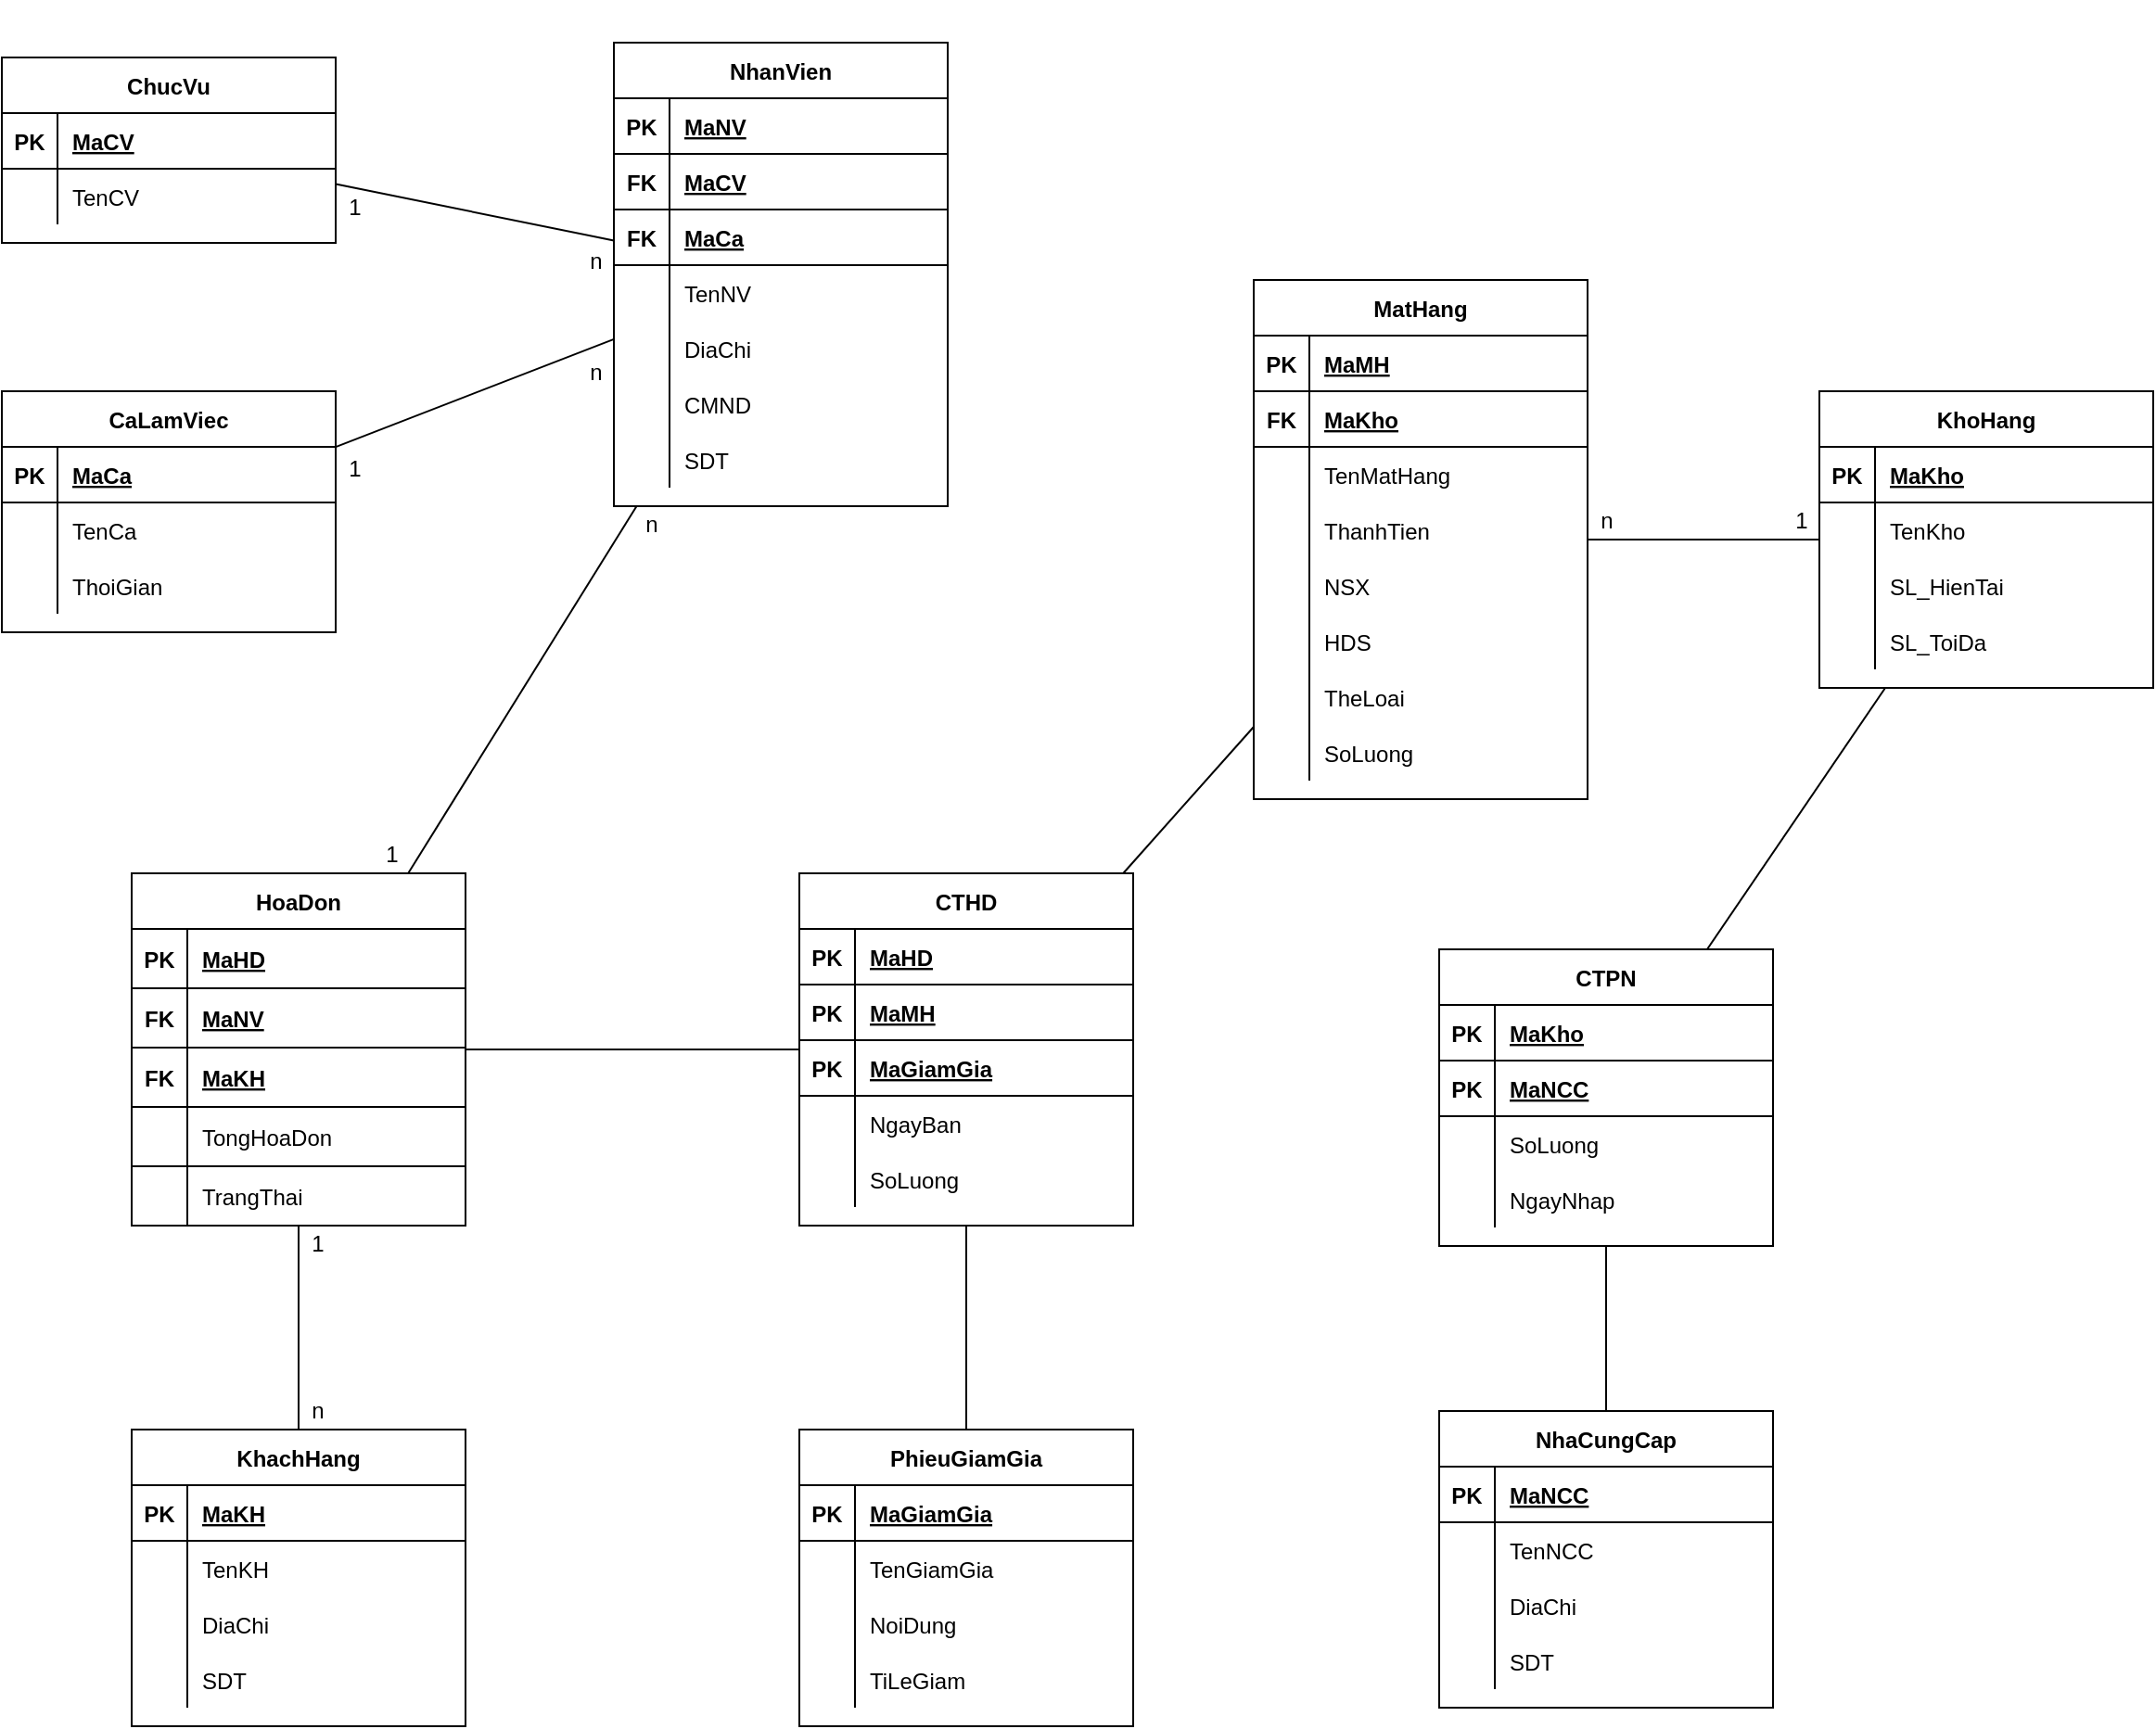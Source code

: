 <mxfile version="16.5.1" type="device"><diagram id="FFig9bmro0p9TQwwsZxG" name="Page-1"><mxGraphModel dx="2580" dy="2248" grid="1" gridSize="10" guides="1" tooltips="1" connect="1" arrows="1" fold="1" page="1" pageScale="1" pageWidth="850" pageHeight="1100" math="0" shadow="0"><root><mxCell id="0"/><mxCell id="1" parent="0"/><mxCell id="2gMV54Jhwt9Od7N17RHv-97" style="edgeStyle=none;rounded=0;orthogonalLoop=1;jettySize=auto;html=1;endArrow=none;endFill=0;" parent="1" source="Jwx48hCjrQHL-6ofKgnK-101" target="Jwx48hCjrQHL-6ofKgnK-130" edge="1"><mxGeometry relative="1" as="geometry"><mxPoint x="-210.567" y="-754" as="sourcePoint"/><mxPoint x="-257.531" y="-628" as="targetPoint"/></mxGeometry></mxCell><mxCell id="2gMV54Jhwt9Od7N17RHv-98" style="edgeStyle=none;rounded=0;orthogonalLoop=1;jettySize=auto;html=1;endArrow=none;endFill=0;" parent="1" source="Jwx48hCjrQHL-6ofKgnK-152" target="Jwx48hCjrQHL-6ofKgnK-130" edge="1"><mxGeometry relative="1" as="geometry"><mxPoint x="-355.83" y="-379" as="sourcePoint"/><mxPoint x="-350" y="-493" as="targetPoint"/></mxGeometry></mxCell><mxCell id="2gMV54Jhwt9Od7N17RHv-36" style="edgeStyle=none;rounded=0;orthogonalLoop=1;jettySize=auto;html=1;endArrow=none;endFill=0;" parent="1" source="Jwx48hCjrQHL-6ofKgnK-58" target="Jwx48hCjrQHL-6ofKgnK-101" edge="1"><mxGeometry relative="1" as="geometry"><mxPoint x="-380" y="-950.25" as="sourcePoint"/><mxPoint x="-240" y="-884" as="targetPoint"/></mxGeometry></mxCell><mxCell id="2gMV54Jhwt9Od7N17RHv-37" style="edgeStyle=none;rounded=0;orthogonalLoop=1;jettySize=auto;html=1;endArrow=none;endFill=0;" parent="1" source="Jwx48hCjrQHL-6ofKgnK-87" target="Jwx48hCjrQHL-6ofKgnK-101" edge="1"><mxGeometry relative="1" as="geometry"><mxPoint x="-380" y="-798" as="sourcePoint"/><mxPoint x="-240" y="-838.633" as="targetPoint"/></mxGeometry></mxCell><mxCell id="2gMV54Jhwt9Od7N17RHv-39" value="n" style="text;html=1;align=center;verticalAlign=middle;resizable=0;points=[];autosize=1;strokeColor=none;fillColor=none;" parent="1" vertex="1"><mxGeometry x="-250" y="-920" width="20" height="20" as="geometry"/></mxCell><mxCell id="2gMV54Jhwt9Od7N17RHv-40" value="1" style="text;html=1;align=center;verticalAlign=middle;resizable=0;points=[];autosize=1;strokeColor=none;fillColor=none;" parent="1" vertex="1"><mxGeometry x="-380" y="-808" width="20" height="20" as="geometry"/></mxCell><mxCell id="2gMV54Jhwt9Od7N17RHv-41" value="n" style="text;html=1;align=center;verticalAlign=middle;resizable=0;points=[];autosize=1;strokeColor=none;fillColor=none;" parent="1" vertex="1"><mxGeometry x="-250" y="-860" width="20" height="20" as="geometry"/></mxCell><mxCell id="2gMV54Jhwt9Od7N17RHv-45" value="1" style="text;html=1;align=center;verticalAlign=middle;resizable=0;points=[];autosize=1;strokeColor=none;fillColor=none;" parent="1" vertex="1"><mxGeometry x="-380" y="-949" width="20" height="20" as="geometry"/></mxCell><mxCell id="2gMV54Jhwt9Od7N17RHv-79" style="edgeStyle=none;rounded=0;orthogonalLoop=1;jettySize=auto;html=1;endArrow=none;endFill=0;" parent="1" source="Jwx48hCjrQHL-6ofKgnK-225" target="Jwx48hCjrQHL-6ofKgnK-251" edge="1"><mxGeometry relative="1" as="geometry"><mxPoint x="550" y="-850.037" as="sourcePoint"/><mxPoint x="686.77" y="-758.0" as="targetPoint"/></mxGeometry></mxCell><mxCell id="2gMV54Jhwt9Od7N17RHv-80" style="edgeStyle=none;rounded=0;orthogonalLoop=1;jettySize=auto;html=1;endArrow=none;endFill=0;" parent="1" source="Jwx48hCjrQHL-6ofKgnK-238" target="Jwx48hCjrQHL-6ofKgnK-251" edge="1"><mxGeometry relative="1" as="geometry"><mxPoint x="550" y="-546.333" as="sourcePoint"/><mxPoint x="680.453" y="-628.0" as="targetPoint"/></mxGeometry></mxCell><mxCell id="2gMV54Jhwt9Od7N17RHv-77" style="edgeStyle=none;rounded=0;orthogonalLoop=1;jettySize=auto;html=1;endArrow=none;endFill=0;" parent="1" source="Jwx48hCjrQHL-6ofKgnK-201" target="Jwx48hCjrQHL-6ofKgnK-225" edge="1"><mxGeometry relative="1" as="geometry"><mxPoint x="280" y="-750.185" as="sourcePoint"/><mxPoint x="410" y="-852.75" as="targetPoint"/></mxGeometry></mxCell><mxCell id="VatTat8X_S2B1xnhTQCp-2" style="edgeStyle=none;rounded=0;orthogonalLoop=1;jettySize=auto;html=1;endArrow=none;endFill=0;" parent="1" source="Jwx48hCjrQHL-6ofKgnK-201" target="Jwx48hCjrQHL-6ofKgnK-166" edge="1"><mxGeometry relative="1" as="geometry"><mxPoint x="140" y="-662.167" as="sourcePoint"/></mxGeometry></mxCell><mxCell id="2gMV54Jhwt9Od7N17RHv-88" style="edgeStyle=none;rounded=0;orthogonalLoop=1;jettySize=auto;html=1;exitX=0.75;exitY=0;exitDx=0;exitDy=0;endArrow=none;endFill=0;" parent="1" edge="1"><mxGeometry relative="1" as="geometry"><mxPoint x="525" y="-761" as="sourcePoint"/><mxPoint x="525" y="-761" as="targetPoint"/></mxGeometry></mxCell><mxCell id="2gMV54Jhwt9Od7N17RHv-92" style="edgeStyle=none;rounded=0;orthogonalLoop=1;jettySize=auto;html=1;exitX=0.75;exitY=0;exitDx=0;exitDy=0;endArrow=none;endFill=0;" parent="1" edge="1"><mxGeometry relative="1" as="geometry"><mxPoint x="515" y="-970" as="sourcePoint"/><mxPoint x="515" y="-970" as="targetPoint"/></mxGeometry></mxCell><mxCell id="VatTat8X_S2B1xnhTQCp-1" style="rounded=0;orthogonalLoop=1;jettySize=auto;html=1;endArrow=none;endFill=0;" parent="1" source="Jwx48hCjrQHL-6ofKgnK-130" target="Jwx48hCjrQHL-6ofKgnK-166" edge="1"><mxGeometry relative="1" as="geometry"><mxPoint x="-210" y="-583" as="sourcePoint"/></mxGeometry></mxCell><mxCell id="2gMV54Jhwt9Od7N17RHv-117" value="1" style="text;html=1;align=center;verticalAlign=middle;resizable=0;points=[];autosize=1;strokeColor=none;fillColor=none;" parent="1" vertex="1"><mxGeometry x="-360" y="-600" width="20" height="20" as="geometry"/></mxCell><mxCell id="2gMV54Jhwt9Od7N17RHv-119" value="n" style="text;html=1;align=center;verticalAlign=middle;resizable=0;points=[];autosize=1;strokeColor=none;fillColor=none;" parent="1" vertex="1"><mxGeometry x="-220" y="-778" width="20" height="20" as="geometry"/></mxCell><mxCell id="2gMV54Jhwt9Od7N17RHv-120" value="n" style="text;html=1;align=center;verticalAlign=middle;resizable=0;points=[];autosize=1;strokeColor=none;fillColor=none;" parent="1" vertex="1"><mxGeometry x="-400" y="-300" width="20" height="20" as="geometry"/></mxCell><mxCell id="2gMV54Jhwt9Od7N17RHv-121" value="1" style="text;html=1;align=center;verticalAlign=middle;resizable=0;points=[];autosize=1;strokeColor=none;fillColor=none;" parent="1" vertex="1"><mxGeometry x="-400" y="-390" width="20" height="20" as="geometry"/></mxCell><mxCell id="Jwx48hCjrQHL-6ofKgnK-41" value="" style="shape=tableRow;horizontal=0;startSize=0;swimlaneHead=0;swimlaneBody=0;fillColor=none;collapsible=0;dropTarget=0;points=[[0,0.5],[1,0.5]];portConstraint=eastwest;top=0;left=0;right=0;bottom=0;" parent="1" vertex="1"><mxGeometry x="-190" y="-1050" width="180" height="30" as="geometry"/></mxCell><mxCell id="Jwx48hCjrQHL-6ofKgnK-42" value="" style="shape=partialRectangle;connectable=0;fillColor=none;top=0;left=0;bottom=0;right=0;editable=1;overflow=hidden;" parent="Jwx48hCjrQHL-6ofKgnK-41" vertex="1"><mxGeometry width="30" height="30" as="geometry"><mxRectangle width="30" height="30" as="alternateBounds"/></mxGeometry></mxCell><mxCell id="Jwx48hCjrQHL-6ofKgnK-58" value="ChucVu" style="shape=table;startSize=30;container=1;collapsible=1;childLayout=tableLayout;fixedRows=1;rowLines=0;fontStyle=1;align=center;resizeLast=1;" parent="1" vertex="1"><mxGeometry x="-560" y="-1020" width="180" height="100" as="geometry"><mxRectangle x="220" y="-350" width="60" height="30" as="alternateBounds"/></mxGeometry></mxCell><mxCell id="Jwx48hCjrQHL-6ofKgnK-59" value="" style="shape=tableRow;horizontal=0;startSize=0;swimlaneHead=0;swimlaneBody=0;fillColor=none;collapsible=0;dropTarget=0;points=[[0,0.5],[1,0.5]];portConstraint=eastwest;top=0;left=0;right=0;bottom=1;" parent="Jwx48hCjrQHL-6ofKgnK-58" vertex="1"><mxGeometry y="30" width="180" height="30" as="geometry"/></mxCell><mxCell id="Jwx48hCjrQHL-6ofKgnK-60" value="PK" style="shape=partialRectangle;connectable=0;fillColor=none;top=0;left=0;bottom=0;right=0;fontStyle=1;overflow=hidden;" parent="Jwx48hCjrQHL-6ofKgnK-59" vertex="1"><mxGeometry width="30" height="30" as="geometry"><mxRectangle width="30" height="30" as="alternateBounds"/></mxGeometry></mxCell><mxCell id="Jwx48hCjrQHL-6ofKgnK-61" value="MaCV" style="shape=partialRectangle;connectable=0;fillColor=none;top=0;left=0;bottom=0;right=0;align=left;spacingLeft=6;fontStyle=5;overflow=hidden;" parent="Jwx48hCjrQHL-6ofKgnK-59" vertex="1"><mxGeometry x="30" width="150" height="30" as="geometry"><mxRectangle width="150" height="30" as="alternateBounds"/></mxGeometry></mxCell><mxCell id="Jwx48hCjrQHL-6ofKgnK-62" value="" style="shape=tableRow;horizontal=0;startSize=0;swimlaneHead=0;swimlaneBody=0;fillColor=none;collapsible=0;dropTarget=0;points=[[0,0.5],[1,0.5]];portConstraint=eastwest;top=0;left=0;right=0;bottom=0;" parent="Jwx48hCjrQHL-6ofKgnK-58" vertex="1"><mxGeometry y="60" width="180" height="30" as="geometry"/></mxCell><mxCell id="Jwx48hCjrQHL-6ofKgnK-63" value="" style="shape=partialRectangle;connectable=0;fillColor=none;top=0;left=0;bottom=0;right=0;editable=1;overflow=hidden;" parent="Jwx48hCjrQHL-6ofKgnK-62" vertex="1"><mxGeometry width="30" height="30" as="geometry"><mxRectangle width="30" height="30" as="alternateBounds"/></mxGeometry></mxCell><mxCell id="Jwx48hCjrQHL-6ofKgnK-64" value="TenCV" style="shape=partialRectangle;connectable=0;fillColor=none;top=0;left=0;bottom=0;right=0;align=left;spacingLeft=6;overflow=hidden;strokeColor=default;" parent="Jwx48hCjrQHL-6ofKgnK-62" vertex="1"><mxGeometry x="30" width="150" height="30" as="geometry"><mxRectangle width="150" height="30" as="alternateBounds"/></mxGeometry></mxCell><mxCell id="Jwx48hCjrQHL-6ofKgnK-87" value="CaLamViec" style="shape=table;startSize=30;container=1;collapsible=1;childLayout=tableLayout;fixedRows=1;rowLines=0;fontStyle=1;align=center;resizeLast=1;strokeColor=default;" parent="1" vertex="1"><mxGeometry x="-560" y="-840" width="180" height="130" as="geometry"/></mxCell><mxCell id="Jwx48hCjrQHL-6ofKgnK-88" value="" style="shape=tableRow;horizontal=0;startSize=0;swimlaneHead=0;swimlaneBody=0;fillColor=none;collapsible=0;dropTarget=0;points=[[0,0.5],[1,0.5]];portConstraint=eastwest;top=0;left=0;right=0;bottom=1;strokeColor=default;" parent="Jwx48hCjrQHL-6ofKgnK-87" vertex="1"><mxGeometry y="30" width="180" height="30" as="geometry"/></mxCell><mxCell id="Jwx48hCjrQHL-6ofKgnK-89" value="PK" style="shape=partialRectangle;connectable=0;fillColor=none;top=0;left=0;bottom=0;right=0;fontStyle=1;overflow=hidden;strokeColor=default;" parent="Jwx48hCjrQHL-6ofKgnK-88" vertex="1"><mxGeometry width="30" height="30" as="geometry"><mxRectangle width="30" height="30" as="alternateBounds"/></mxGeometry></mxCell><mxCell id="Jwx48hCjrQHL-6ofKgnK-90" value="MaCa" style="shape=partialRectangle;connectable=0;fillColor=none;top=0;left=0;bottom=0;right=0;align=left;spacingLeft=6;fontStyle=5;overflow=hidden;strokeColor=default;" parent="Jwx48hCjrQHL-6ofKgnK-88" vertex="1"><mxGeometry x="30" width="150" height="30" as="geometry"><mxRectangle width="150" height="30" as="alternateBounds"/></mxGeometry></mxCell><mxCell id="Jwx48hCjrQHL-6ofKgnK-91" value="" style="shape=tableRow;horizontal=0;startSize=0;swimlaneHead=0;swimlaneBody=0;fillColor=none;collapsible=0;dropTarget=0;points=[[0,0.5],[1,0.5]];portConstraint=eastwest;top=0;left=0;right=0;bottom=0;strokeColor=default;" parent="Jwx48hCjrQHL-6ofKgnK-87" vertex="1"><mxGeometry y="60" width="180" height="30" as="geometry"/></mxCell><mxCell id="Jwx48hCjrQHL-6ofKgnK-92" value="" style="shape=partialRectangle;connectable=0;fillColor=none;top=0;left=0;bottom=0;right=0;editable=1;overflow=hidden;strokeColor=default;" parent="Jwx48hCjrQHL-6ofKgnK-91" vertex="1"><mxGeometry width="30" height="30" as="geometry"><mxRectangle width="30" height="30" as="alternateBounds"/></mxGeometry></mxCell><mxCell id="Jwx48hCjrQHL-6ofKgnK-93" value="TenCa" style="shape=partialRectangle;connectable=0;fillColor=none;top=0;left=0;bottom=0;right=0;align=left;spacingLeft=6;overflow=hidden;strokeColor=default;" parent="Jwx48hCjrQHL-6ofKgnK-91" vertex="1"><mxGeometry x="30" width="150" height="30" as="geometry"><mxRectangle width="150" height="30" as="alternateBounds"/></mxGeometry></mxCell><mxCell id="Jwx48hCjrQHL-6ofKgnK-94" value="" style="shape=tableRow;horizontal=0;startSize=0;swimlaneHead=0;swimlaneBody=0;fillColor=none;collapsible=0;dropTarget=0;points=[[0,0.5],[1,0.5]];portConstraint=eastwest;top=0;left=0;right=0;bottom=0;strokeColor=default;" parent="Jwx48hCjrQHL-6ofKgnK-87" vertex="1"><mxGeometry y="90" width="180" height="30" as="geometry"/></mxCell><mxCell id="Jwx48hCjrQHL-6ofKgnK-95" value="" style="shape=partialRectangle;connectable=0;fillColor=none;top=0;left=0;bottom=0;right=0;editable=1;overflow=hidden;strokeColor=default;" parent="Jwx48hCjrQHL-6ofKgnK-94" vertex="1"><mxGeometry width="30" height="30" as="geometry"><mxRectangle width="30" height="30" as="alternateBounds"/></mxGeometry></mxCell><mxCell id="Jwx48hCjrQHL-6ofKgnK-96" value="ThoiGian" style="shape=partialRectangle;connectable=0;fillColor=none;top=0;left=0;bottom=0;right=0;align=left;spacingLeft=6;overflow=hidden;strokeColor=default;" parent="Jwx48hCjrQHL-6ofKgnK-94" vertex="1"><mxGeometry x="30" width="150" height="30" as="geometry"><mxRectangle width="150" height="30" as="alternateBounds"/></mxGeometry></mxCell><mxCell id="Jwx48hCjrQHL-6ofKgnK-101" value="NhanVien" style="shape=table;startSize=30;container=1;collapsible=1;childLayout=tableLayout;fixedRows=1;rowLines=0;fontStyle=1;align=center;resizeLast=1;strokeColor=default;" parent="1" vertex="1"><mxGeometry x="-230" y="-1028" width="180" height="250" as="geometry"/></mxCell><mxCell id="Jwx48hCjrQHL-6ofKgnK-102" value="" style="shape=tableRow;horizontal=0;startSize=0;swimlaneHead=0;swimlaneBody=0;fillColor=none;collapsible=0;dropTarget=0;points=[[0,0.5],[1,0.5]];portConstraint=eastwest;top=0;left=0;right=0;bottom=1;strokeColor=default;" parent="Jwx48hCjrQHL-6ofKgnK-101" vertex="1"><mxGeometry y="30" width="180" height="30" as="geometry"/></mxCell><mxCell id="Jwx48hCjrQHL-6ofKgnK-103" value="PK" style="shape=partialRectangle;connectable=0;fillColor=none;top=0;left=0;bottom=0;right=0;fontStyle=1;overflow=hidden;strokeColor=default;" parent="Jwx48hCjrQHL-6ofKgnK-102" vertex="1"><mxGeometry width="30" height="30" as="geometry"><mxRectangle width="30" height="30" as="alternateBounds"/></mxGeometry></mxCell><mxCell id="Jwx48hCjrQHL-6ofKgnK-104" value="MaNV" style="shape=partialRectangle;connectable=0;fillColor=none;top=0;left=0;bottom=0;right=0;align=left;spacingLeft=6;fontStyle=5;overflow=hidden;strokeColor=default;" parent="Jwx48hCjrQHL-6ofKgnK-102" vertex="1"><mxGeometry x="30" width="150" height="30" as="geometry"><mxRectangle width="150" height="30" as="alternateBounds"/></mxGeometry></mxCell><mxCell id="Jwx48hCjrQHL-6ofKgnK-117" style="shape=tableRow;horizontal=0;startSize=0;swimlaneHead=0;swimlaneBody=0;fillColor=none;collapsible=0;dropTarget=0;points=[[0,0.5],[1,0.5]];portConstraint=eastwest;top=0;left=0;right=0;bottom=1;strokeColor=default;" parent="Jwx48hCjrQHL-6ofKgnK-101" vertex="1"><mxGeometry y="60" width="180" height="30" as="geometry"/></mxCell><mxCell id="Jwx48hCjrQHL-6ofKgnK-118" value="FK" style="shape=partialRectangle;connectable=0;fillColor=none;top=0;left=0;bottom=0;right=0;fontStyle=1;overflow=hidden;strokeColor=default;" parent="Jwx48hCjrQHL-6ofKgnK-117" vertex="1"><mxGeometry width="30" height="30" as="geometry"><mxRectangle width="30" height="30" as="alternateBounds"/></mxGeometry></mxCell><mxCell id="Jwx48hCjrQHL-6ofKgnK-119" value="MaCV" style="shape=partialRectangle;connectable=0;fillColor=none;top=0;left=0;bottom=0;right=0;align=left;spacingLeft=6;fontStyle=5;overflow=hidden;strokeColor=default;" parent="Jwx48hCjrQHL-6ofKgnK-117" vertex="1"><mxGeometry x="30" width="150" height="30" as="geometry"><mxRectangle width="150" height="30" as="alternateBounds"/></mxGeometry></mxCell><mxCell id="Jwx48hCjrQHL-6ofKgnK-114" style="shape=tableRow;horizontal=0;startSize=0;swimlaneHead=0;swimlaneBody=0;fillColor=none;collapsible=0;dropTarget=0;points=[[0,0.5],[1,0.5]];portConstraint=eastwest;top=0;left=0;right=0;bottom=1;strokeColor=default;" parent="Jwx48hCjrQHL-6ofKgnK-101" vertex="1"><mxGeometry y="90" width="180" height="30" as="geometry"/></mxCell><mxCell id="Jwx48hCjrQHL-6ofKgnK-115" value="FK" style="shape=partialRectangle;connectable=0;fillColor=none;top=0;left=0;bottom=0;right=0;fontStyle=1;overflow=hidden;strokeColor=default;" parent="Jwx48hCjrQHL-6ofKgnK-114" vertex="1"><mxGeometry width="30" height="30" as="geometry"><mxRectangle width="30" height="30" as="alternateBounds"/></mxGeometry></mxCell><mxCell id="Jwx48hCjrQHL-6ofKgnK-116" value="MaCa" style="shape=partialRectangle;connectable=0;fillColor=none;top=0;left=0;bottom=0;right=0;align=left;spacingLeft=6;fontStyle=5;overflow=hidden;strokeColor=default;" parent="Jwx48hCjrQHL-6ofKgnK-114" vertex="1"><mxGeometry x="30" width="150" height="30" as="geometry"><mxRectangle width="150" height="30" as="alternateBounds"/></mxGeometry></mxCell><mxCell id="Jwx48hCjrQHL-6ofKgnK-105" value="" style="shape=tableRow;horizontal=0;startSize=0;swimlaneHead=0;swimlaneBody=0;fillColor=none;collapsible=0;dropTarget=0;points=[[0,0.5],[1,0.5]];portConstraint=eastwest;top=0;left=0;right=0;bottom=0;strokeColor=default;" parent="Jwx48hCjrQHL-6ofKgnK-101" vertex="1"><mxGeometry y="120" width="180" height="30" as="geometry"/></mxCell><mxCell id="Jwx48hCjrQHL-6ofKgnK-106" value="" style="shape=partialRectangle;connectable=0;fillColor=none;top=0;left=0;bottom=0;right=0;editable=1;overflow=hidden;strokeColor=default;" parent="Jwx48hCjrQHL-6ofKgnK-105" vertex="1"><mxGeometry width="30" height="30" as="geometry"><mxRectangle width="30" height="30" as="alternateBounds"/></mxGeometry></mxCell><mxCell id="Jwx48hCjrQHL-6ofKgnK-107" value="TenNV" style="shape=partialRectangle;connectable=0;fillColor=none;top=0;left=0;bottom=0;right=0;align=left;spacingLeft=6;overflow=hidden;strokeColor=default;" parent="Jwx48hCjrQHL-6ofKgnK-105" vertex="1"><mxGeometry x="30" width="150" height="30" as="geometry"><mxRectangle width="150" height="30" as="alternateBounds"/></mxGeometry></mxCell><mxCell id="Jwx48hCjrQHL-6ofKgnK-108" value="" style="shape=tableRow;horizontal=0;startSize=0;swimlaneHead=0;swimlaneBody=0;fillColor=none;collapsible=0;dropTarget=0;points=[[0,0.5],[1,0.5]];portConstraint=eastwest;top=0;left=0;right=0;bottom=0;strokeColor=default;" parent="Jwx48hCjrQHL-6ofKgnK-101" vertex="1"><mxGeometry y="150" width="180" height="30" as="geometry"/></mxCell><mxCell id="Jwx48hCjrQHL-6ofKgnK-109" value="" style="shape=partialRectangle;connectable=0;fillColor=none;top=0;left=0;bottom=0;right=0;editable=1;overflow=hidden;strokeColor=default;" parent="Jwx48hCjrQHL-6ofKgnK-108" vertex="1"><mxGeometry width="30" height="30" as="geometry"><mxRectangle width="30" height="30" as="alternateBounds"/></mxGeometry></mxCell><mxCell id="Jwx48hCjrQHL-6ofKgnK-110" value="DiaChi" style="shape=partialRectangle;connectable=0;fillColor=none;top=0;left=0;bottom=0;right=0;align=left;spacingLeft=6;overflow=hidden;strokeColor=default;" parent="Jwx48hCjrQHL-6ofKgnK-108" vertex="1"><mxGeometry x="30" width="150" height="30" as="geometry"><mxRectangle width="150" height="30" as="alternateBounds"/></mxGeometry></mxCell><mxCell id="Jwx48hCjrQHL-6ofKgnK-111" value="" style="shape=tableRow;horizontal=0;startSize=0;swimlaneHead=0;swimlaneBody=0;fillColor=none;collapsible=0;dropTarget=0;points=[[0,0.5],[1,0.5]];portConstraint=eastwest;top=0;left=0;right=0;bottom=0;strokeColor=default;" parent="Jwx48hCjrQHL-6ofKgnK-101" vertex="1"><mxGeometry y="180" width="180" height="30" as="geometry"/></mxCell><mxCell id="Jwx48hCjrQHL-6ofKgnK-112" value="" style="shape=partialRectangle;connectable=0;fillColor=none;top=0;left=0;bottom=0;right=0;editable=1;overflow=hidden;strokeColor=default;" parent="Jwx48hCjrQHL-6ofKgnK-111" vertex="1"><mxGeometry width="30" height="30" as="geometry"><mxRectangle width="30" height="30" as="alternateBounds"/></mxGeometry></mxCell><mxCell id="Jwx48hCjrQHL-6ofKgnK-113" value="CMND" style="shape=partialRectangle;connectable=0;fillColor=none;top=0;left=0;bottom=0;right=0;align=left;spacingLeft=6;overflow=hidden;strokeColor=default;" parent="Jwx48hCjrQHL-6ofKgnK-111" vertex="1"><mxGeometry x="30" width="150" height="30" as="geometry"><mxRectangle width="150" height="30" as="alternateBounds"/></mxGeometry></mxCell><mxCell id="Jwx48hCjrQHL-6ofKgnK-120" style="shape=tableRow;horizontal=0;startSize=0;swimlaneHead=0;swimlaneBody=0;fillColor=none;collapsible=0;dropTarget=0;points=[[0,0.5],[1,0.5]];portConstraint=eastwest;top=0;left=0;right=0;bottom=0;strokeColor=default;" parent="Jwx48hCjrQHL-6ofKgnK-101" vertex="1"><mxGeometry y="210" width="180" height="30" as="geometry"/></mxCell><mxCell id="Jwx48hCjrQHL-6ofKgnK-121" style="shape=partialRectangle;connectable=0;fillColor=none;top=0;left=0;bottom=0;right=0;editable=1;overflow=hidden;strokeColor=default;" parent="Jwx48hCjrQHL-6ofKgnK-120" vertex="1"><mxGeometry width="30" height="30" as="geometry"><mxRectangle width="30" height="30" as="alternateBounds"/></mxGeometry></mxCell><mxCell id="Jwx48hCjrQHL-6ofKgnK-122" value="SDT" style="shape=partialRectangle;connectable=0;fillColor=none;top=0;left=0;bottom=0;right=0;align=left;spacingLeft=6;overflow=hidden;strokeColor=default;" parent="Jwx48hCjrQHL-6ofKgnK-120" vertex="1"><mxGeometry x="30" width="150" height="30" as="geometry"><mxRectangle width="150" height="30" as="alternateBounds"/></mxGeometry></mxCell><mxCell id="Jwx48hCjrQHL-6ofKgnK-130" value="HoaDon" style="shape=table;startSize=30;container=1;collapsible=1;childLayout=tableLayout;fixedRows=1;rowLines=0;fontStyle=1;align=center;resizeLast=1;strokeColor=default;" parent="1" vertex="1"><mxGeometry x="-490" y="-580" width="180" height="190" as="geometry"/></mxCell><mxCell id="Jwx48hCjrQHL-6ofKgnK-131" value="" style="shape=tableRow;horizontal=0;startSize=0;swimlaneHead=0;swimlaneBody=0;fillColor=none;collapsible=0;dropTarget=0;points=[[0,0.5],[1,0.5]];portConstraint=eastwest;top=0;left=0;right=0;bottom=1;strokeColor=default;" parent="Jwx48hCjrQHL-6ofKgnK-130" vertex="1"><mxGeometry y="30" width="180" height="32" as="geometry"/></mxCell><mxCell id="Jwx48hCjrQHL-6ofKgnK-132" value="PK" style="shape=partialRectangle;connectable=0;fillColor=none;top=0;left=0;bottom=0;right=0;fontStyle=1;overflow=hidden;strokeColor=default;" parent="Jwx48hCjrQHL-6ofKgnK-131" vertex="1"><mxGeometry width="30" height="32" as="geometry"><mxRectangle width="30" height="32" as="alternateBounds"/></mxGeometry></mxCell><mxCell id="Jwx48hCjrQHL-6ofKgnK-133" value="MaHD" style="shape=partialRectangle;connectable=0;fillColor=none;top=0;left=0;bottom=0;right=0;align=left;spacingLeft=6;fontStyle=5;overflow=hidden;strokeColor=default;" parent="Jwx48hCjrQHL-6ofKgnK-131" vertex="1"><mxGeometry x="30" width="150" height="32" as="geometry"><mxRectangle width="150" height="32" as="alternateBounds"/></mxGeometry></mxCell><mxCell id="Jwx48hCjrQHL-6ofKgnK-146" style="shape=tableRow;horizontal=0;startSize=0;swimlaneHead=0;swimlaneBody=0;fillColor=none;collapsible=0;dropTarget=0;points=[[0,0.5],[1,0.5]];portConstraint=eastwest;top=0;left=0;right=0;bottom=1;strokeColor=default;" parent="Jwx48hCjrQHL-6ofKgnK-130" vertex="1"><mxGeometry y="62" width="180" height="32" as="geometry"/></mxCell><mxCell id="Jwx48hCjrQHL-6ofKgnK-147" value="FK" style="shape=partialRectangle;connectable=0;fillColor=none;top=0;left=0;bottom=0;right=0;fontStyle=1;overflow=hidden;strokeColor=default;" parent="Jwx48hCjrQHL-6ofKgnK-146" vertex="1"><mxGeometry width="30" height="32" as="geometry"><mxRectangle width="30" height="32" as="alternateBounds"/></mxGeometry></mxCell><mxCell id="Jwx48hCjrQHL-6ofKgnK-148" value="MaNV" style="shape=partialRectangle;connectable=0;fillColor=none;top=0;left=0;bottom=0;right=0;align=left;spacingLeft=6;fontStyle=5;overflow=hidden;strokeColor=default;" parent="Jwx48hCjrQHL-6ofKgnK-146" vertex="1"><mxGeometry x="30" width="150" height="32" as="geometry"><mxRectangle width="150" height="32" as="alternateBounds"/></mxGeometry></mxCell><mxCell id="Jwx48hCjrQHL-6ofKgnK-143" style="shape=tableRow;horizontal=0;startSize=0;swimlaneHead=0;swimlaneBody=0;fillColor=none;collapsible=0;dropTarget=0;points=[[0,0.5],[1,0.5]];portConstraint=eastwest;top=0;left=0;right=0;bottom=1;strokeColor=default;" parent="Jwx48hCjrQHL-6ofKgnK-130" vertex="1"><mxGeometry y="94" width="180" height="32" as="geometry"/></mxCell><mxCell id="Jwx48hCjrQHL-6ofKgnK-144" value="FK" style="shape=partialRectangle;connectable=0;fillColor=none;top=0;left=0;bottom=0;right=0;fontStyle=1;overflow=hidden;strokeColor=default;" parent="Jwx48hCjrQHL-6ofKgnK-143" vertex="1"><mxGeometry width="30" height="32" as="geometry"><mxRectangle width="30" height="32" as="alternateBounds"/></mxGeometry></mxCell><mxCell id="Jwx48hCjrQHL-6ofKgnK-145" value="MaKH" style="shape=partialRectangle;connectable=0;fillColor=none;top=0;left=0;bottom=0;right=0;align=left;spacingLeft=6;fontStyle=5;overflow=hidden;strokeColor=default;" parent="Jwx48hCjrQHL-6ofKgnK-143" vertex="1"><mxGeometry x="30" width="150" height="32" as="geometry"><mxRectangle width="150" height="32" as="alternateBounds"/></mxGeometry></mxCell><mxCell id="aRcoP0Iu7y4WvRijU-5F-15" style="shape=tableRow;horizontal=0;startSize=0;swimlaneHead=0;swimlaneBody=0;fillColor=none;collapsible=0;dropTarget=0;points=[[0,0.5],[1,0.5]];portConstraint=eastwest;top=0;left=0;right=0;bottom=1;strokeColor=default;" parent="Jwx48hCjrQHL-6ofKgnK-130" vertex="1"><mxGeometry y="126" width="180" height="32" as="geometry"/></mxCell><mxCell id="aRcoP0Iu7y4WvRijU-5F-16" style="shape=partialRectangle;connectable=0;fillColor=none;top=0;left=0;bottom=0;right=0;fontStyle=1;overflow=hidden;strokeColor=default;" parent="aRcoP0Iu7y4WvRijU-5F-15" vertex="1"><mxGeometry width="30" height="32" as="geometry"><mxRectangle width="30" height="32" as="alternateBounds"/></mxGeometry></mxCell><mxCell id="aRcoP0Iu7y4WvRijU-5F-17" value="TongHoaDon" style="shape=partialRectangle;connectable=0;fillColor=none;top=0;left=0;bottom=0;right=0;align=left;spacingLeft=6;fontStyle=0;overflow=hidden;strokeColor=default;" parent="aRcoP0Iu7y4WvRijU-5F-15" vertex="1"><mxGeometry x="30" width="150" height="32" as="geometry"><mxRectangle width="150" height="32" as="alternateBounds"/></mxGeometry></mxCell><mxCell id="aRcoP0Iu7y4WvRijU-5F-18" style="shape=tableRow;horizontal=0;startSize=0;swimlaneHead=0;swimlaneBody=0;fillColor=none;collapsible=0;dropTarget=0;points=[[0,0.5],[1,0.5]];portConstraint=eastwest;top=0;left=0;right=0;bottom=1;strokeColor=default;" parent="Jwx48hCjrQHL-6ofKgnK-130" vertex="1"><mxGeometry y="158" width="180" height="32" as="geometry"/></mxCell><mxCell id="aRcoP0Iu7y4WvRijU-5F-19" style="shape=partialRectangle;connectable=0;fillColor=none;top=0;left=0;bottom=0;right=0;fontStyle=1;overflow=hidden;strokeColor=default;" parent="aRcoP0Iu7y4WvRijU-5F-18" vertex="1"><mxGeometry width="30" height="32" as="geometry"><mxRectangle width="30" height="32" as="alternateBounds"/></mxGeometry></mxCell><mxCell id="aRcoP0Iu7y4WvRijU-5F-20" value="TrangThai" style="shape=partialRectangle;connectable=0;fillColor=none;top=0;left=0;bottom=0;right=0;align=left;spacingLeft=6;fontStyle=0;overflow=hidden;strokeColor=default;" parent="aRcoP0Iu7y4WvRijU-5F-18" vertex="1"><mxGeometry x="30" width="150" height="32" as="geometry"><mxRectangle width="150" height="32" as="alternateBounds"/></mxGeometry></mxCell><mxCell id="Jwx48hCjrQHL-6ofKgnK-152" value="KhachHang" style="shape=table;startSize=30;container=1;collapsible=1;childLayout=tableLayout;fixedRows=1;rowLines=0;fontStyle=1;align=center;resizeLast=1;strokeColor=default;" parent="1" vertex="1"><mxGeometry x="-490" y="-280" width="180" height="160" as="geometry"/></mxCell><mxCell id="Jwx48hCjrQHL-6ofKgnK-153" value="" style="shape=tableRow;horizontal=0;startSize=0;swimlaneHead=0;swimlaneBody=0;fillColor=none;collapsible=0;dropTarget=0;points=[[0,0.5],[1,0.5]];portConstraint=eastwest;top=0;left=0;right=0;bottom=1;strokeColor=default;" parent="Jwx48hCjrQHL-6ofKgnK-152" vertex="1"><mxGeometry y="30" width="180" height="30" as="geometry"/></mxCell><mxCell id="Jwx48hCjrQHL-6ofKgnK-154" value="PK" style="shape=partialRectangle;connectable=0;fillColor=none;top=0;left=0;bottom=0;right=0;fontStyle=1;overflow=hidden;strokeColor=default;" parent="Jwx48hCjrQHL-6ofKgnK-153" vertex="1"><mxGeometry width="30" height="30" as="geometry"><mxRectangle width="30" height="30" as="alternateBounds"/></mxGeometry></mxCell><mxCell id="Jwx48hCjrQHL-6ofKgnK-155" value="MaKH" style="shape=partialRectangle;connectable=0;fillColor=none;top=0;left=0;bottom=0;right=0;align=left;spacingLeft=6;fontStyle=5;overflow=hidden;strokeColor=default;" parent="Jwx48hCjrQHL-6ofKgnK-153" vertex="1"><mxGeometry x="30" width="150" height="30" as="geometry"><mxRectangle width="150" height="30" as="alternateBounds"/></mxGeometry></mxCell><mxCell id="Jwx48hCjrQHL-6ofKgnK-156" value="" style="shape=tableRow;horizontal=0;startSize=0;swimlaneHead=0;swimlaneBody=0;fillColor=none;collapsible=0;dropTarget=0;points=[[0,0.5],[1,0.5]];portConstraint=eastwest;top=0;left=0;right=0;bottom=0;strokeColor=default;" parent="Jwx48hCjrQHL-6ofKgnK-152" vertex="1"><mxGeometry y="60" width="180" height="30" as="geometry"/></mxCell><mxCell id="Jwx48hCjrQHL-6ofKgnK-157" value="" style="shape=partialRectangle;connectable=0;fillColor=none;top=0;left=0;bottom=0;right=0;editable=1;overflow=hidden;strokeColor=default;" parent="Jwx48hCjrQHL-6ofKgnK-156" vertex="1"><mxGeometry width="30" height="30" as="geometry"><mxRectangle width="30" height="30" as="alternateBounds"/></mxGeometry></mxCell><mxCell id="Jwx48hCjrQHL-6ofKgnK-158" value="TenKH" style="shape=partialRectangle;connectable=0;fillColor=none;top=0;left=0;bottom=0;right=0;align=left;spacingLeft=6;overflow=hidden;strokeColor=default;" parent="Jwx48hCjrQHL-6ofKgnK-156" vertex="1"><mxGeometry x="30" width="150" height="30" as="geometry"><mxRectangle width="150" height="30" as="alternateBounds"/></mxGeometry></mxCell><mxCell id="Jwx48hCjrQHL-6ofKgnK-159" value="" style="shape=tableRow;horizontal=0;startSize=0;swimlaneHead=0;swimlaneBody=0;fillColor=none;collapsible=0;dropTarget=0;points=[[0,0.5],[1,0.5]];portConstraint=eastwest;top=0;left=0;right=0;bottom=0;strokeColor=default;" parent="Jwx48hCjrQHL-6ofKgnK-152" vertex="1"><mxGeometry y="90" width="180" height="30" as="geometry"/></mxCell><mxCell id="Jwx48hCjrQHL-6ofKgnK-160" value="" style="shape=partialRectangle;connectable=0;fillColor=none;top=0;left=0;bottom=0;right=0;editable=1;overflow=hidden;strokeColor=default;" parent="Jwx48hCjrQHL-6ofKgnK-159" vertex="1"><mxGeometry width="30" height="30" as="geometry"><mxRectangle width="30" height="30" as="alternateBounds"/></mxGeometry></mxCell><mxCell id="Jwx48hCjrQHL-6ofKgnK-161" value="DiaChi" style="shape=partialRectangle;connectable=0;fillColor=none;top=0;left=0;bottom=0;right=0;align=left;spacingLeft=6;overflow=hidden;strokeColor=default;" parent="Jwx48hCjrQHL-6ofKgnK-159" vertex="1"><mxGeometry x="30" width="150" height="30" as="geometry"><mxRectangle width="150" height="30" as="alternateBounds"/></mxGeometry></mxCell><mxCell id="Jwx48hCjrQHL-6ofKgnK-162" value="" style="shape=tableRow;horizontal=0;startSize=0;swimlaneHead=0;swimlaneBody=0;fillColor=none;collapsible=0;dropTarget=0;points=[[0,0.5],[1,0.5]];portConstraint=eastwest;top=0;left=0;right=0;bottom=0;strokeColor=default;" parent="Jwx48hCjrQHL-6ofKgnK-152" vertex="1"><mxGeometry y="120" width="180" height="30" as="geometry"/></mxCell><mxCell id="Jwx48hCjrQHL-6ofKgnK-163" value="" style="shape=partialRectangle;connectable=0;fillColor=none;top=0;left=0;bottom=0;right=0;editable=1;overflow=hidden;strokeColor=default;" parent="Jwx48hCjrQHL-6ofKgnK-162" vertex="1"><mxGeometry width="30" height="30" as="geometry"><mxRectangle width="30" height="30" as="alternateBounds"/></mxGeometry></mxCell><mxCell id="Jwx48hCjrQHL-6ofKgnK-164" value="SDT" style="shape=partialRectangle;connectable=0;fillColor=none;top=0;left=0;bottom=0;right=0;align=left;spacingLeft=6;overflow=hidden;strokeColor=default;" parent="Jwx48hCjrQHL-6ofKgnK-162" vertex="1"><mxGeometry x="30" width="150" height="30" as="geometry"><mxRectangle width="150" height="30" as="alternateBounds"/></mxGeometry></mxCell><mxCell id="Jwx48hCjrQHL-6ofKgnK-166" value="CTHD" style="shape=table;startSize=30;container=1;collapsible=1;childLayout=tableLayout;fixedRows=1;rowLines=0;fontStyle=1;align=center;resizeLast=1;strokeColor=default;" parent="1" vertex="1"><mxGeometry x="-130" y="-580" width="180.0" height="190" as="geometry"/></mxCell><mxCell id="Jwx48hCjrQHL-6ofKgnK-167" value="" style="shape=tableRow;horizontal=0;startSize=0;swimlaneHead=0;swimlaneBody=0;fillColor=none;collapsible=0;dropTarget=0;points=[[0,0.5],[1,0.5]];portConstraint=eastwest;top=0;left=0;right=0;bottom=1;strokeColor=default;" parent="Jwx48hCjrQHL-6ofKgnK-166" vertex="1"><mxGeometry y="30" width="180.0" height="30" as="geometry"/></mxCell><mxCell id="Jwx48hCjrQHL-6ofKgnK-168" value="PK" style="shape=partialRectangle;connectable=0;fillColor=none;top=0;left=0;bottom=0;right=0;fontStyle=1;overflow=hidden;strokeColor=default;" parent="Jwx48hCjrQHL-6ofKgnK-167" vertex="1"><mxGeometry width="30" height="30" as="geometry"><mxRectangle width="30" height="30" as="alternateBounds"/></mxGeometry></mxCell><mxCell id="Jwx48hCjrQHL-6ofKgnK-169" value="MaHD" style="shape=partialRectangle;connectable=0;fillColor=none;top=0;left=0;bottom=0;right=0;align=left;spacingLeft=6;fontStyle=5;overflow=hidden;strokeColor=default;" parent="Jwx48hCjrQHL-6ofKgnK-167" vertex="1"><mxGeometry x="30" width="150.0" height="30" as="geometry"><mxRectangle width="150.0" height="30" as="alternateBounds"/></mxGeometry></mxCell><mxCell id="Jwx48hCjrQHL-6ofKgnK-179" style="shape=tableRow;horizontal=0;startSize=0;swimlaneHead=0;swimlaneBody=0;fillColor=none;collapsible=0;dropTarget=0;points=[[0,0.5],[1,0.5]];portConstraint=eastwest;top=0;left=0;right=0;bottom=1;strokeColor=default;" parent="Jwx48hCjrQHL-6ofKgnK-166" vertex="1"><mxGeometry y="60" width="180.0" height="30" as="geometry"/></mxCell><mxCell id="Jwx48hCjrQHL-6ofKgnK-180" value="PK" style="shape=partialRectangle;connectable=0;fillColor=none;top=0;left=0;bottom=0;right=0;fontStyle=1;overflow=hidden;strokeColor=default;" parent="Jwx48hCjrQHL-6ofKgnK-179" vertex="1"><mxGeometry width="30" height="30" as="geometry"><mxRectangle width="30" height="30" as="alternateBounds"/></mxGeometry></mxCell><mxCell id="Jwx48hCjrQHL-6ofKgnK-181" value="MaMH" style="shape=partialRectangle;connectable=0;fillColor=none;top=0;left=0;bottom=0;right=0;align=left;spacingLeft=6;fontStyle=5;overflow=hidden;strokeColor=default;" parent="Jwx48hCjrQHL-6ofKgnK-179" vertex="1"><mxGeometry x="30" width="150.0" height="30" as="geometry"><mxRectangle width="150.0" height="30" as="alternateBounds"/></mxGeometry></mxCell><mxCell id="aRcoP0Iu7y4WvRijU-5F-2" style="shape=tableRow;horizontal=0;startSize=0;swimlaneHead=0;swimlaneBody=0;fillColor=none;collapsible=0;dropTarget=0;points=[[0,0.5],[1,0.5]];portConstraint=eastwest;top=0;left=0;right=0;bottom=1;strokeColor=default;" parent="Jwx48hCjrQHL-6ofKgnK-166" vertex="1"><mxGeometry y="90" width="180.0" height="30" as="geometry"/></mxCell><mxCell id="aRcoP0Iu7y4WvRijU-5F-3" value="PK" style="shape=partialRectangle;connectable=0;fillColor=none;top=0;left=0;bottom=0;right=0;fontStyle=1;overflow=hidden;strokeColor=default;" parent="aRcoP0Iu7y4WvRijU-5F-2" vertex="1"><mxGeometry width="30" height="30" as="geometry"><mxRectangle width="30" height="30" as="alternateBounds"/></mxGeometry></mxCell><mxCell id="aRcoP0Iu7y4WvRijU-5F-4" value="MaGiamGia" style="shape=partialRectangle;connectable=0;fillColor=none;top=0;left=0;bottom=0;right=0;align=left;spacingLeft=6;fontStyle=5;overflow=hidden;strokeColor=default;" parent="aRcoP0Iu7y4WvRijU-5F-2" vertex="1"><mxGeometry x="30" width="150.0" height="30" as="geometry"><mxRectangle width="150.0" height="30" as="alternateBounds"/></mxGeometry></mxCell><mxCell id="Jwx48hCjrQHL-6ofKgnK-173" value="" style="shape=tableRow;horizontal=0;startSize=0;swimlaneHead=0;swimlaneBody=0;fillColor=none;collapsible=0;dropTarget=0;points=[[0,0.5],[1,0.5]];portConstraint=eastwest;top=0;left=0;right=0;bottom=0;strokeColor=default;" parent="Jwx48hCjrQHL-6ofKgnK-166" vertex="1"><mxGeometry y="120" width="180.0" height="30" as="geometry"/></mxCell><mxCell id="Jwx48hCjrQHL-6ofKgnK-174" value="" style="shape=partialRectangle;connectable=0;fillColor=none;top=0;left=0;bottom=0;right=0;editable=1;overflow=hidden;strokeColor=default;" parent="Jwx48hCjrQHL-6ofKgnK-173" vertex="1"><mxGeometry width="30" height="30" as="geometry"><mxRectangle width="30" height="30" as="alternateBounds"/></mxGeometry></mxCell><mxCell id="Jwx48hCjrQHL-6ofKgnK-175" value="NgayBan" style="shape=partialRectangle;connectable=0;fillColor=none;top=0;left=0;bottom=0;right=0;align=left;spacingLeft=6;overflow=hidden;strokeColor=default;" parent="Jwx48hCjrQHL-6ofKgnK-173" vertex="1"><mxGeometry x="30" width="150.0" height="30" as="geometry"><mxRectangle width="150.0" height="30" as="alternateBounds"/></mxGeometry></mxCell><mxCell id="Jwx48hCjrQHL-6ofKgnK-176" value="" style="shape=tableRow;horizontal=0;startSize=0;swimlaneHead=0;swimlaneBody=0;fillColor=none;collapsible=0;dropTarget=0;points=[[0,0.5],[1,0.5]];portConstraint=eastwest;top=0;left=0;right=0;bottom=0;strokeColor=default;" parent="Jwx48hCjrQHL-6ofKgnK-166" vertex="1"><mxGeometry y="150" width="180.0" height="30" as="geometry"/></mxCell><mxCell id="Jwx48hCjrQHL-6ofKgnK-177" value="" style="shape=partialRectangle;connectable=0;fillColor=none;top=0;left=0;bottom=0;right=0;editable=1;overflow=hidden;strokeColor=default;" parent="Jwx48hCjrQHL-6ofKgnK-176" vertex="1"><mxGeometry width="30" height="30" as="geometry"><mxRectangle width="30" height="30" as="alternateBounds"/></mxGeometry></mxCell><mxCell id="Jwx48hCjrQHL-6ofKgnK-178" value="SoLuong" style="shape=partialRectangle;connectable=0;fillColor=none;top=0;left=0;bottom=0;right=0;align=left;spacingLeft=6;overflow=hidden;strokeColor=default;" parent="Jwx48hCjrQHL-6ofKgnK-176" vertex="1"><mxGeometry x="30" width="150.0" height="30" as="geometry"><mxRectangle width="150.0" height="30" as="alternateBounds"/></mxGeometry></mxCell><mxCell id="Jwx48hCjrQHL-6ofKgnK-201" value="MatHang" style="shape=table;startSize=30;container=1;collapsible=1;childLayout=tableLayout;fixedRows=1;rowLines=0;fontStyle=1;align=center;resizeLast=1;strokeColor=default;" parent="1" vertex="1"><mxGeometry x="115" y="-900" width="180" height="280" as="geometry"/></mxCell><mxCell id="Jwx48hCjrQHL-6ofKgnK-202" value="" style="shape=tableRow;horizontal=0;startSize=0;swimlaneHead=0;swimlaneBody=0;fillColor=none;collapsible=0;dropTarget=0;points=[[0,0.5],[1,0.5]];portConstraint=eastwest;top=0;left=0;right=0;bottom=1;strokeColor=default;" parent="Jwx48hCjrQHL-6ofKgnK-201" vertex="1"><mxGeometry y="30" width="180" height="30" as="geometry"/></mxCell><mxCell id="Jwx48hCjrQHL-6ofKgnK-203" value="PK" style="shape=partialRectangle;connectable=0;fillColor=none;top=0;left=0;bottom=0;right=0;fontStyle=1;overflow=hidden;strokeColor=default;" parent="Jwx48hCjrQHL-6ofKgnK-202" vertex="1"><mxGeometry width="30" height="30" as="geometry"><mxRectangle width="30" height="30" as="alternateBounds"/></mxGeometry></mxCell><mxCell id="Jwx48hCjrQHL-6ofKgnK-204" value="MaMH" style="shape=partialRectangle;connectable=0;fillColor=none;top=0;left=0;bottom=0;right=0;align=left;spacingLeft=6;fontStyle=5;overflow=hidden;strokeColor=default;" parent="Jwx48hCjrQHL-6ofKgnK-202" vertex="1"><mxGeometry x="30" width="150" height="30" as="geometry"><mxRectangle width="150" height="30" as="alternateBounds"/></mxGeometry></mxCell><mxCell id="Jwx48hCjrQHL-6ofKgnK-214" style="shape=tableRow;horizontal=0;startSize=0;swimlaneHead=0;swimlaneBody=0;fillColor=none;collapsible=0;dropTarget=0;points=[[0,0.5],[1,0.5]];portConstraint=eastwest;top=0;left=0;right=0;bottom=1;strokeColor=default;" parent="Jwx48hCjrQHL-6ofKgnK-201" vertex="1"><mxGeometry y="60" width="180" height="30" as="geometry"/></mxCell><mxCell id="Jwx48hCjrQHL-6ofKgnK-215" value="FK" style="shape=partialRectangle;connectable=0;fillColor=none;top=0;left=0;bottom=0;right=0;fontStyle=1;overflow=hidden;strokeColor=default;" parent="Jwx48hCjrQHL-6ofKgnK-214" vertex="1"><mxGeometry width="30" height="30" as="geometry"><mxRectangle width="30" height="30" as="alternateBounds"/></mxGeometry></mxCell><mxCell id="Jwx48hCjrQHL-6ofKgnK-216" value="MaKho" style="shape=partialRectangle;connectable=0;fillColor=none;top=0;left=0;bottom=0;right=0;align=left;spacingLeft=6;fontStyle=5;overflow=hidden;strokeColor=default;" parent="Jwx48hCjrQHL-6ofKgnK-214" vertex="1"><mxGeometry x="30" width="150" height="30" as="geometry"><mxRectangle width="150" height="30" as="alternateBounds"/></mxGeometry></mxCell><mxCell id="Jwx48hCjrQHL-6ofKgnK-205" value="" style="shape=tableRow;horizontal=0;startSize=0;swimlaneHead=0;swimlaneBody=0;fillColor=none;collapsible=0;dropTarget=0;points=[[0,0.5],[1,0.5]];portConstraint=eastwest;top=0;left=0;right=0;bottom=0;strokeColor=default;" parent="Jwx48hCjrQHL-6ofKgnK-201" vertex="1"><mxGeometry y="90" width="180" height="30" as="geometry"/></mxCell><mxCell id="Jwx48hCjrQHL-6ofKgnK-206" value="" style="shape=partialRectangle;connectable=0;fillColor=none;top=0;left=0;bottom=0;right=0;editable=1;overflow=hidden;strokeColor=default;" parent="Jwx48hCjrQHL-6ofKgnK-205" vertex="1"><mxGeometry width="30" height="30" as="geometry"><mxRectangle width="30" height="30" as="alternateBounds"/></mxGeometry></mxCell><mxCell id="Jwx48hCjrQHL-6ofKgnK-207" value="TenMatHang" style="shape=partialRectangle;connectable=0;fillColor=none;top=0;left=0;bottom=0;right=0;align=left;spacingLeft=6;overflow=hidden;strokeColor=default;" parent="Jwx48hCjrQHL-6ofKgnK-205" vertex="1"><mxGeometry x="30" width="150" height="30" as="geometry"><mxRectangle width="150" height="30" as="alternateBounds"/></mxGeometry></mxCell><mxCell id="Jwx48hCjrQHL-6ofKgnK-208" value="" style="shape=tableRow;horizontal=0;startSize=0;swimlaneHead=0;swimlaneBody=0;fillColor=none;collapsible=0;dropTarget=0;points=[[0,0.5],[1,0.5]];portConstraint=eastwest;top=0;left=0;right=0;bottom=0;strokeColor=default;" parent="Jwx48hCjrQHL-6ofKgnK-201" vertex="1"><mxGeometry y="120" width="180" height="30" as="geometry"/></mxCell><mxCell id="Jwx48hCjrQHL-6ofKgnK-209" value="" style="shape=partialRectangle;connectable=0;fillColor=none;top=0;left=0;bottom=0;right=0;editable=1;overflow=hidden;strokeColor=default;" parent="Jwx48hCjrQHL-6ofKgnK-208" vertex="1"><mxGeometry width="30" height="30" as="geometry"><mxRectangle width="30" height="30" as="alternateBounds"/></mxGeometry></mxCell><mxCell id="Jwx48hCjrQHL-6ofKgnK-210" value="ThanhTien" style="shape=partialRectangle;connectable=0;fillColor=none;top=0;left=0;bottom=0;right=0;align=left;spacingLeft=6;overflow=hidden;strokeColor=default;" parent="Jwx48hCjrQHL-6ofKgnK-208" vertex="1"><mxGeometry x="30" width="150" height="30" as="geometry"><mxRectangle width="150" height="30" as="alternateBounds"/></mxGeometry></mxCell><mxCell id="jHLlpTDIpMxxUeZ6Jnsw-1" style="shape=tableRow;horizontal=0;startSize=0;swimlaneHead=0;swimlaneBody=0;fillColor=none;collapsible=0;dropTarget=0;points=[[0,0.5],[1,0.5]];portConstraint=eastwest;top=0;left=0;right=0;bottom=0;strokeColor=default;" parent="Jwx48hCjrQHL-6ofKgnK-201" vertex="1"><mxGeometry y="150" width="180" height="30" as="geometry"/></mxCell><mxCell id="jHLlpTDIpMxxUeZ6Jnsw-2" style="shape=partialRectangle;connectable=0;fillColor=none;top=0;left=0;bottom=0;right=0;editable=1;overflow=hidden;strokeColor=default;" parent="jHLlpTDIpMxxUeZ6Jnsw-1" vertex="1"><mxGeometry width="30" height="30" as="geometry"><mxRectangle width="30" height="30" as="alternateBounds"/></mxGeometry></mxCell><mxCell id="jHLlpTDIpMxxUeZ6Jnsw-3" value="NSX" style="shape=partialRectangle;connectable=0;fillColor=none;top=0;left=0;bottom=0;right=0;align=left;spacingLeft=6;overflow=hidden;strokeColor=default;" parent="jHLlpTDIpMxxUeZ6Jnsw-1" vertex="1"><mxGeometry x="30" width="150" height="30" as="geometry"><mxRectangle width="150" height="30" as="alternateBounds"/></mxGeometry></mxCell><mxCell id="Jwx48hCjrQHL-6ofKgnK-211" value="" style="shape=tableRow;horizontal=0;startSize=0;swimlaneHead=0;swimlaneBody=0;fillColor=none;collapsible=0;dropTarget=0;points=[[0,0.5],[1,0.5]];portConstraint=eastwest;top=0;left=0;right=0;bottom=0;strokeColor=default;" parent="Jwx48hCjrQHL-6ofKgnK-201" vertex="1"><mxGeometry y="180" width="180" height="30" as="geometry"/></mxCell><mxCell id="Jwx48hCjrQHL-6ofKgnK-212" value="" style="shape=partialRectangle;connectable=0;fillColor=none;top=0;left=0;bottom=0;right=0;editable=1;overflow=hidden;strokeColor=default;" parent="Jwx48hCjrQHL-6ofKgnK-211" vertex="1"><mxGeometry width="30" height="30" as="geometry"><mxRectangle width="30" height="30" as="alternateBounds"/></mxGeometry></mxCell><mxCell id="Jwx48hCjrQHL-6ofKgnK-213" value="HDS" style="shape=partialRectangle;connectable=0;fillColor=none;top=0;left=0;bottom=0;right=0;align=left;spacingLeft=6;overflow=hidden;strokeColor=default;" parent="Jwx48hCjrQHL-6ofKgnK-211" vertex="1"><mxGeometry x="30" width="150" height="30" as="geometry"><mxRectangle width="150" height="30" as="alternateBounds"/></mxGeometry></mxCell><mxCell id="aRcoP0Iu7y4WvRijU-5F-9" style="shape=tableRow;horizontal=0;startSize=0;swimlaneHead=0;swimlaneBody=0;fillColor=none;collapsible=0;dropTarget=0;points=[[0,0.5],[1,0.5]];portConstraint=eastwest;top=0;left=0;right=0;bottom=0;strokeColor=default;" parent="Jwx48hCjrQHL-6ofKgnK-201" vertex="1"><mxGeometry y="210" width="180" height="30" as="geometry"/></mxCell><mxCell id="aRcoP0Iu7y4WvRijU-5F-10" style="shape=partialRectangle;connectable=0;fillColor=none;top=0;left=0;bottom=0;right=0;editable=1;overflow=hidden;strokeColor=default;" parent="aRcoP0Iu7y4WvRijU-5F-9" vertex="1"><mxGeometry width="30" height="30" as="geometry"><mxRectangle width="30" height="30" as="alternateBounds"/></mxGeometry></mxCell><mxCell id="aRcoP0Iu7y4WvRijU-5F-11" value="TheLoai" style="shape=partialRectangle;connectable=0;fillColor=none;top=0;left=0;bottom=0;right=0;align=left;spacingLeft=6;overflow=hidden;strokeColor=default;" parent="aRcoP0Iu7y4WvRijU-5F-9" vertex="1"><mxGeometry x="30" width="150" height="30" as="geometry"><mxRectangle width="150" height="30" as="alternateBounds"/></mxGeometry></mxCell><mxCell id="Qp4oY7bI9DWMPB-NuEMj-24" style="shape=tableRow;horizontal=0;startSize=0;swimlaneHead=0;swimlaneBody=0;fillColor=none;collapsible=0;dropTarget=0;points=[[0,0.5],[1,0.5]];portConstraint=eastwest;top=0;left=0;right=0;bottom=0;strokeColor=default;" parent="Jwx48hCjrQHL-6ofKgnK-201" vertex="1"><mxGeometry y="240" width="180" height="30" as="geometry"/></mxCell><mxCell id="Qp4oY7bI9DWMPB-NuEMj-25" style="shape=partialRectangle;connectable=0;fillColor=none;top=0;left=0;bottom=0;right=0;editable=1;overflow=hidden;strokeColor=default;" parent="Qp4oY7bI9DWMPB-NuEMj-24" vertex="1"><mxGeometry width="30" height="30" as="geometry"><mxRectangle width="30" height="30" as="alternateBounds"/></mxGeometry></mxCell><mxCell id="Qp4oY7bI9DWMPB-NuEMj-26" value="SoLuong" style="shape=partialRectangle;connectable=0;fillColor=none;top=0;left=0;bottom=0;right=0;align=left;spacingLeft=6;overflow=hidden;strokeColor=default;" parent="Qp4oY7bI9DWMPB-NuEMj-24" vertex="1"><mxGeometry x="30" width="150" height="30" as="geometry"><mxRectangle width="150" height="30" as="alternateBounds"/></mxGeometry></mxCell><mxCell id="Jwx48hCjrQHL-6ofKgnK-225" value="KhoHang" style="shape=table;startSize=30;container=1;collapsible=1;childLayout=tableLayout;fixedRows=1;rowLines=0;fontStyle=1;align=center;resizeLast=1;strokeColor=default;" parent="1" vertex="1"><mxGeometry x="420" y="-840" width="180" height="160" as="geometry"/></mxCell><mxCell id="Jwx48hCjrQHL-6ofKgnK-226" value="" style="shape=tableRow;horizontal=0;startSize=0;swimlaneHead=0;swimlaneBody=0;fillColor=none;collapsible=0;dropTarget=0;points=[[0,0.5],[1,0.5]];portConstraint=eastwest;top=0;left=0;right=0;bottom=1;strokeColor=default;" parent="Jwx48hCjrQHL-6ofKgnK-225" vertex="1"><mxGeometry y="30" width="180" height="30" as="geometry"/></mxCell><mxCell id="Jwx48hCjrQHL-6ofKgnK-227" value="PK" style="shape=partialRectangle;connectable=0;fillColor=none;top=0;left=0;bottom=0;right=0;fontStyle=1;overflow=hidden;strokeColor=default;" parent="Jwx48hCjrQHL-6ofKgnK-226" vertex="1"><mxGeometry width="30" height="30" as="geometry"><mxRectangle width="30" height="30" as="alternateBounds"/></mxGeometry></mxCell><mxCell id="Jwx48hCjrQHL-6ofKgnK-228" value="MaKho" style="shape=partialRectangle;connectable=0;fillColor=none;top=0;left=0;bottom=0;right=0;align=left;spacingLeft=6;fontStyle=5;overflow=hidden;strokeColor=default;" parent="Jwx48hCjrQHL-6ofKgnK-226" vertex="1"><mxGeometry x="30" width="150" height="30" as="geometry"><mxRectangle width="150" height="30" as="alternateBounds"/></mxGeometry></mxCell><mxCell id="Jwx48hCjrQHL-6ofKgnK-229" value="" style="shape=tableRow;horizontal=0;startSize=0;swimlaneHead=0;swimlaneBody=0;fillColor=none;collapsible=0;dropTarget=0;points=[[0,0.5],[1,0.5]];portConstraint=eastwest;top=0;left=0;right=0;bottom=0;strokeColor=default;" parent="Jwx48hCjrQHL-6ofKgnK-225" vertex="1"><mxGeometry y="60" width="180" height="30" as="geometry"/></mxCell><mxCell id="Jwx48hCjrQHL-6ofKgnK-230" value="" style="shape=partialRectangle;connectable=0;fillColor=none;top=0;left=0;bottom=0;right=0;editable=1;overflow=hidden;strokeColor=default;" parent="Jwx48hCjrQHL-6ofKgnK-229" vertex="1"><mxGeometry width="30" height="30" as="geometry"><mxRectangle width="30" height="30" as="alternateBounds"/></mxGeometry></mxCell><mxCell id="Jwx48hCjrQHL-6ofKgnK-231" value="TenKho" style="shape=partialRectangle;connectable=0;fillColor=none;top=0;left=0;bottom=0;right=0;align=left;spacingLeft=6;overflow=hidden;strokeColor=default;" parent="Jwx48hCjrQHL-6ofKgnK-229" vertex="1"><mxGeometry x="30" width="150" height="30" as="geometry"><mxRectangle width="150" height="30" as="alternateBounds"/></mxGeometry></mxCell><mxCell id="Jwx48hCjrQHL-6ofKgnK-232" value="" style="shape=tableRow;horizontal=0;startSize=0;swimlaneHead=0;swimlaneBody=0;fillColor=none;collapsible=0;dropTarget=0;points=[[0,0.5],[1,0.5]];portConstraint=eastwest;top=0;left=0;right=0;bottom=0;strokeColor=default;" parent="Jwx48hCjrQHL-6ofKgnK-225" vertex="1"><mxGeometry y="90" width="180" height="30" as="geometry"/></mxCell><mxCell id="Jwx48hCjrQHL-6ofKgnK-233" value="" style="shape=partialRectangle;connectable=0;fillColor=none;top=0;left=0;bottom=0;right=0;editable=1;overflow=hidden;strokeColor=default;" parent="Jwx48hCjrQHL-6ofKgnK-232" vertex="1"><mxGeometry width="30" height="30" as="geometry"><mxRectangle width="30" height="30" as="alternateBounds"/></mxGeometry></mxCell><mxCell id="Jwx48hCjrQHL-6ofKgnK-234" value="SL_HienTai" style="shape=partialRectangle;connectable=0;fillColor=none;top=0;left=0;bottom=0;right=0;align=left;spacingLeft=6;overflow=hidden;strokeColor=default;" parent="Jwx48hCjrQHL-6ofKgnK-232" vertex="1"><mxGeometry x="30" width="150" height="30" as="geometry"><mxRectangle width="150" height="30" as="alternateBounds"/></mxGeometry></mxCell><mxCell id="Jwx48hCjrQHL-6ofKgnK-235" value="" style="shape=tableRow;horizontal=0;startSize=0;swimlaneHead=0;swimlaneBody=0;fillColor=none;collapsible=0;dropTarget=0;points=[[0,0.5],[1,0.5]];portConstraint=eastwest;top=0;left=0;right=0;bottom=0;strokeColor=default;" parent="Jwx48hCjrQHL-6ofKgnK-225" vertex="1"><mxGeometry y="120" width="180" height="30" as="geometry"/></mxCell><mxCell id="Jwx48hCjrQHL-6ofKgnK-236" value="" style="shape=partialRectangle;connectable=0;fillColor=none;top=0;left=0;bottom=0;right=0;editable=1;overflow=hidden;strokeColor=default;" parent="Jwx48hCjrQHL-6ofKgnK-235" vertex="1"><mxGeometry width="30" height="30" as="geometry"><mxRectangle width="30" height="30" as="alternateBounds"/></mxGeometry></mxCell><mxCell id="Jwx48hCjrQHL-6ofKgnK-237" value="SL_ToiDa" style="shape=partialRectangle;connectable=0;fillColor=none;top=0;left=0;bottom=0;right=0;align=left;spacingLeft=6;overflow=hidden;strokeColor=default;" parent="Jwx48hCjrQHL-6ofKgnK-235" vertex="1"><mxGeometry x="30" width="150" height="30" as="geometry"><mxRectangle width="150" height="30" as="alternateBounds"/></mxGeometry></mxCell><mxCell id="Jwx48hCjrQHL-6ofKgnK-238" value="NhaCungCap" style="shape=table;startSize=30;container=1;collapsible=1;childLayout=tableLayout;fixedRows=1;rowLines=0;fontStyle=1;align=center;resizeLast=1;strokeColor=default;" parent="1" vertex="1"><mxGeometry x="215" y="-290" width="180" height="160" as="geometry"/></mxCell><mxCell id="Jwx48hCjrQHL-6ofKgnK-239" value="" style="shape=tableRow;horizontal=0;startSize=0;swimlaneHead=0;swimlaneBody=0;fillColor=none;collapsible=0;dropTarget=0;points=[[0,0.5],[1,0.5]];portConstraint=eastwest;top=0;left=0;right=0;bottom=1;strokeColor=default;" parent="Jwx48hCjrQHL-6ofKgnK-238" vertex="1"><mxGeometry y="30" width="180" height="30" as="geometry"/></mxCell><mxCell id="Jwx48hCjrQHL-6ofKgnK-240" value="PK" style="shape=partialRectangle;connectable=0;fillColor=none;top=0;left=0;bottom=0;right=0;fontStyle=1;overflow=hidden;strokeColor=default;" parent="Jwx48hCjrQHL-6ofKgnK-239" vertex="1"><mxGeometry width="30" height="30" as="geometry"><mxRectangle width="30" height="30" as="alternateBounds"/></mxGeometry></mxCell><mxCell id="Jwx48hCjrQHL-6ofKgnK-241" value="MaNCC" style="shape=partialRectangle;connectable=0;fillColor=none;top=0;left=0;bottom=0;right=0;align=left;spacingLeft=6;fontStyle=5;overflow=hidden;strokeColor=default;" parent="Jwx48hCjrQHL-6ofKgnK-239" vertex="1"><mxGeometry x="30" width="150" height="30" as="geometry"><mxRectangle width="150" height="30" as="alternateBounds"/></mxGeometry></mxCell><mxCell id="Jwx48hCjrQHL-6ofKgnK-242" value="" style="shape=tableRow;horizontal=0;startSize=0;swimlaneHead=0;swimlaneBody=0;fillColor=none;collapsible=0;dropTarget=0;points=[[0,0.5],[1,0.5]];portConstraint=eastwest;top=0;left=0;right=0;bottom=0;strokeColor=default;" parent="Jwx48hCjrQHL-6ofKgnK-238" vertex="1"><mxGeometry y="60" width="180" height="30" as="geometry"/></mxCell><mxCell id="Jwx48hCjrQHL-6ofKgnK-243" value="" style="shape=partialRectangle;connectable=0;fillColor=none;top=0;left=0;bottom=0;right=0;editable=1;overflow=hidden;strokeColor=default;" parent="Jwx48hCjrQHL-6ofKgnK-242" vertex="1"><mxGeometry width="30" height="30" as="geometry"><mxRectangle width="30" height="30" as="alternateBounds"/></mxGeometry></mxCell><mxCell id="Jwx48hCjrQHL-6ofKgnK-244" value="TenNCC" style="shape=partialRectangle;connectable=0;fillColor=none;top=0;left=0;bottom=0;right=0;align=left;spacingLeft=6;overflow=hidden;strokeColor=default;" parent="Jwx48hCjrQHL-6ofKgnK-242" vertex="1"><mxGeometry x="30" width="150" height="30" as="geometry"><mxRectangle width="150" height="30" as="alternateBounds"/></mxGeometry></mxCell><mxCell id="Jwx48hCjrQHL-6ofKgnK-245" value="" style="shape=tableRow;horizontal=0;startSize=0;swimlaneHead=0;swimlaneBody=0;fillColor=none;collapsible=0;dropTarget=0;points=[[0,0.5],[1,0.5]];portConstraint=eastwest;top=0;left=0;right=0;bottom=0;strokeColor=default;" parent="Jwx48hCjrQHL-6ofKgnK-238" vertex="1"><mxGeometry y="90" width="180" height="30" as="geometry"/></mxCell><mxCell id="Jwx48hCjrQHL-6ofKgnK-246" value="" style="shape=partialRectangle;connectable=0;fillColor=none;top=0;left=0;bottom=0;right=0;editable=1;overflow=hidden;strokeColor=default;" parent="Jwx48hCjrQHL-6ofKgnK-245" vertex="1"><mxGeometry width="30" height="30" as="geometry"><mxRectangle width="30" height="30" as="alternateBounds"/></mxGeometry></mxCell><mxCell id="Jwx48hCjrQHL-6ofKgnK-247" value="DiaChi" style="shape=partialRectangle;connectable=0;fillColor=none;top=0;left=0;bottom=0;right=0;align=left;spacingLeft=6;overflow=hidden;strokeColor=default;" parent="Jwx48hCjrQHL-6ofKgnK-245" vertex="1"><mxGeometry x="30" width="150" height="30" as="geometry"><mxRectangle width="150" height="30" as="alternateBounds"/></mxGeometry></mxCell><mxCell id="Jwx48hCjrQHL-6ofKgnK-248" value="" style="shape=tableRow;horizontal=0;startSize=0;swimlaneHead=0;swimlaneBody=0;fillColor=none;collapsible=0;dropTarget=0;points=[[0,0.5],[1,0.5]];portConstraint=eastwest;top=0;left=0;right=0;bottom=0;strokeColor=default;" parent="Jwx48hCjrQHL-6ofKgnK-238" vertex="1"><mxGeometry y="120" width="180" height="30" as="geometry"/></mxCell><mxCell id="Jwx48hCjrQHL-6ofKgnK-249" value="" style="shape=partialRectangle;connectable=0;fillColor=none;top=0;left=0;bottom=0;right=0;editable=1;overflow=hidden;strokeColor=default;" parent="Jwx48hCjrQHL-6ofKgnK-248" vertex="1"><mxGeometry width="30" height="30" as="geometry"><mxRectangle width="30" height="30" as="alternateBounds"/></mxGeometry></mxCell><mxCell id="Jwx48hCjrQHL-6ofKgnK-250" value="SDT" style="shape=partialRectangle;connectable=0;fillColor=none;top=0;left=0;bottom=0;right=0;align=left;spacingLeft=6;overflow=hidden;strokeColor=default;" parent="Jwx48hCjrQHL-6ofKgnK-248" vertex="1"><mxGeometry x="30" width="150" height="30" as="geometry"><mxRectangle width="150" height="30" as="alternateBounds"/></mxGeometry></mxCell><mxCell id="Jwx48hCjrQHL-6ofKgnK-251" value="CTPN" style="shape=table;startSize=30;container=1;collapsible=1;childLayout=tableLayout;fixedRows=1;rowLines=0;fontStyle=1;align=center;resizeLast=1;strokeColor=default;" parent="1" vertex="1"><mxGeometry x="215" y="-539" width="180" height="160" as="geometry"/></mxCell><mxCell id="Jwx48hCjrQHL-6ofKgnK-267" style="shape=tableRow;horizontal=0;startSize=0;swimlaneHead=0;swimlaneBody=0;fillColor=none;collapsible=0;dropTarget=0;points=[[0,0.5],[1,0.5]];portConstraint=eastwest;top=0;left=0;right=0;bottom=1;strokeColor=default;" parent="Jwx48hCjrQHL-6ofKgnK-251" vertex="1"><mxGeometry y="30" width="180" height="30" as="geometry"/></mxCell><mxCell id="Jwx48hCjrQHL-6ofKgnK-268" value="PK" style="shape=partialRectangle;connectable=0;fillColor=none;top=0;left=0;bottom=0;right=0;fontStyle=1;overflow=hidden;strokeColor=default;" parent="Jwx48hCjrQHL-6ofKgnK-267" vertex="1"><mxGeometry width="30" height="30" as="geometry"><mxRectangle width="30" height="30" as="alternateBounds"/></mxGeometry></mxCell><mxCell id="Jwx48hCjrQHL-6ofKgnK-269" value="MaKho" style="shape=partialRectangle;connectable=0;fillColor=none;top=0;left=0;bottom=0;right=0;align=left;spacingLeft=6;fontStyle=5;overflow=hidden;strokeColor=default;" parent="Jwx48hCjrQHL-6ofKgnK-267" vertex="1"><mxGeometry x="30" width="150" height="30" as="geometry"><mxRectangle width="150" height="30" as="alternateBounds"/></mxGeometry></mxCell><mxCell id="Jwx48hCjrQHL-6ofKgnK-264" style="shape=tableRow;horizontal=0;startSize=0;swimlaneHead=0;swimlaneBody=0;fillColor=none;collapsible=0;dropTarget=0;points=[[0,0.5],[1,0.5]];portConstraint=eastwest;top=0;left=0;right=0;bottom=1;strokeColor=default;" parent="Jwx48hCjrQHL-6ofKgnK-251" vertex="1"><mxGeometry y="60" width="180" height="30" as="geometry"/></mxCell><mxCell id="Jwx48hCjrQHL-6ofKgnK-265" value="PK" style="shape=partialRectangle;connectable=0;fillColor=none;top=0;left=0;bottom=0;right=0;fontStyle=1;overflow=hidden;strokeColor=default;" parent="Jwx48hCjrQHL-6ofKgnK-264" vertex="1"><mxGeometry width="30" height="30" as="geometry"><mxRectangle width="30" height="30" as="alternateBounds"/></mxGeometry></mxCell><mxCell id="Jwx48hCjrQHL-6ofKgnK-266" value="MaNCC" style="shape=partialRectangle;connectable=0;fillColor=none;top=0;left=0;bottom=0;right=0;align=left;spacingLeft=6;fontStyle=5;overflow=hidden;strokeColor=default;" parent="Jwx48hCjrQHL-6ofKgnK-264" vertex="1"><mxGeometry x="30" width="150" height="30" as="geometry"><mxRectangle width="150" height="30" as="alternateBounds"/></mxGeometry></mxCell><mxCell id="Jwx48hCjrQHL-6ofKgnK-255" value="" style="shape=tableRow;horizontal=0;startSize=0;swimlaneHead=0;swimlaneBody=0;fillColor=none;collapsible=0;dropTarget=0;points=[[0,0.5],[1,0.5]];portConstraint=eastwest;top=0;left=0;right=0;bottom=0;strokeColor=default;" parent="Jwx48hCjrQHL-6ofKgnK-251" vertex="1"><mxGeometry y="90" width="180" height="30" as="geometry"/></mxCell><mxCell id="Jwx48hCjrQHL-6ofKgnK-256" value="" style="shape=partialRectangle;connectable=0;fillColor=none;top=0;left=0;bottom=0;right=0;editable=1;overflow=hidden;strokeColor=default;" parent="Jwx48hCjrQHL-6ofKgnK-255" vertex="1"><mxGeometry width="30" height="30" as="geometry"><mxRectangle width="30" height="30" as="alternateBounds"/></mxGeometry></mxCell><mxCell id="Jwx48hCjrQHL-6ofKgnK-257" value="SoLuong" style="shape=partialRectangle;connectable=0;fillColor=none;top=0;left=0;bottom=0;right=0;align=left;spacingLeft=6;overflow=hidden;strokeColor=default;" parent="Jwx48hCjrQHL-6ofKgnK-255" vertex="1"><mxGeometry x="30" width="150" height="30" as="geometry"><mxRectangle width="150" height="30" as="alternateBounds"/></mxGeometry></mxCell><mxCell id="aRcoP0Iu7y4WvRijU-5F-6" style="shape=tableRow;horizontal=0;startSize=0;swimlaneHead=0;swimlaneBody=0;fillColor=none;collapsible=0;dropTarget=0;points=[[0,0.5],[1,0.5]];portConstraint=eastwest;top=0;left=0;right=0;bottom=0;strokeColor=default;" parent="Jwx48hCjrQHL-6ofKgnK-251" vertex="1"><mxGeometry y="120" width="180" height="30" as="geometry"/></mxCell><mxCell id="aRcoP0Iu7y4WvRijU-5F-7" style="shape=partialRectangle;connectable=0;fillColor=none;top=0;left=0;bottom=0;right=0;editable=1;overflow=hidden;strokeColor=default;" parent="aRcoP0Iu7y4WvRijU-5F-6" vertex="1"><mxGeometry width="30" height="30" as="geometry"><mxRectangle width="30" height="30" as="alternateBounds"/></mxGeometry></mxCell><mxCell id="aRcoP0Iu7y4WvRijU-5F-8" value="NgayNhap" style="shape=partialRectangle;connectable=0;fillColor=none;top=0;left=0;bottom=0;right=0;align=left;spacingLeft=6;overflow=hidden;strokeColor=default;" parent="aRcoP0Iu7y4WvRijU-5F-6" vertex="1"><mxGeometry x="30" width="150" height="30" as="geometry"><mxRectangle width="150" height="30" as="alternateBounds"/></mxGeometry></mxCell><mxCell id="jHLlpTDIpMxxUeZ6Jnsw-21" style="rounded=0;orthogonalLoop=1;jettySize=auto;html=1;endArrow=none;endFill=0;" parent="1" source="jHLlpTDIpMxxUeZ6Jnsw-8" target="Jwx48hCjrQHL-6ofKgnK-166" edge="1"><mxGeometry relative="1" as="geometry"/></mxCell><mxCell id="jHLlpTDIpMxxUeZ6Jnsw-8" value="PhieuGiamGia" style="shape=table;startSize=30;container=1;collapsible=1;childLayout=tableLayout;fixedRows=1;rowLines=0;fontStyle=1;align=center;resizeLast=1;strokeColor=default;" parent="1" vertex="1"><mxGeometry x="-130" y="-280" width="180" height="160" as="geometry"/></mxCell><mxCell id="jHLlpTDIpMxxUeZ6Jnsw-9" value="" style="shape=tableRow;horizontal=0;startSize=0;swimlaneHead=0;swimlaneBody=0;fillColor=none;collapsible=0;dropTarget=0;points=[[0,0.5],[1,0.5]];portConstraint=eastwest;top=0;left=0;right=0;bottom=1;strokeColor=default;" parent="jHLlpTDIpMxxUeZ6Jnsw-8" vertex="1"><mxGeometry y="30" width="180" height="30" as="geometry"/></mxCell><mxCell id="jHLlpTDIpMxxUeZ6Jnsw-10" value="PK" style="shape=partialRectangle;connectable=0;fillColor=none;top=0;left=0;bottom=0;right=0;fontStyle=1;overflow=hidden;strokeColor=default;" parent="jHLlpTDIpMxxUeZ6Jnsw-9" vertex="1"><mxGeometry width="30" height="30" as="geometry"><mxRectangle width="30" height="30" as="alternateBounds"/></mxGeometry></mxCell><mxCell id="jHLlpTDIpMxxUeZ6Jnsw-11" value="MaGiamGia" style="shape=partialRectangle;connectable=0;fillColor=none;top=0;left=0;bottom=0;right=0;align=left;spacingLeft=6;fontStyle=5;overflow=hidden;strokeColor=default;" parent="jHLlpTDIpMxxUeZ6Jnsw-9" vertex="1"><mxGeometry x="30" width="150" height="30" as="geometry"><mxRectangle width="150" height="30" as="alternateBounds"/></mxGeometry></mxCell><mxCell id="jHLlpTDIpMxxUeZ6Jnsw-12" value="" style="shape=tableRow;horizontal=0;startSize=0;swimlaneHead=0;swimlaneBody=0;fillColor=none;collapsible=0;dropTarget=0;points=[[0,0.5],[1,0.5]];portConstraint=eastwest;top=0;left=0;right=0;bottom=0;strokeColor=default;" parent="jHLlpTDIpMxxUeZ6Jnsw-8" vertex="1"><mxGeometry y="60" width="180" height="30" as="geometry"/></mxCell><mxCell id="jHLlpTDIpMxxUeZ6Jnsw-13" value="" style="shape=partialRectangle;connectable=0;fillColor=none;top=0;left=0;bottom=0;right=0;editable=1;overflow=hidden;strokeColor=default;" parent="jHLlpTDIpMxxUeZ6Jnsw-12" vertex="1"><mxGeometry width="30" height="30" as="geometry"><mxRectangle width="30" height="30" as="alternateBounds"/></mxGeometry></mxCell><mxCell id="jHLlpTDIpMxxUeZ6Jnsw-14" value="TenGiamGia" style="shape=partialRectangle;connectable=0;fillColor=none;top=0;left=0;bottom=0;right=0;align=left;spacingLeft=6;overflow=hidden;strokeColor=default;" parent="jHLlpTDIpMxxUeZ6Jnsw-12" vertex="1"><mxGeometry x="30" width="150" height="30" as="geometry"><mxRectangle width="150" height="30" as="alternateBounds"/></mxGeometry></mxCell><mxCell id="jHLlpTDIpMxxUeZ6Jnsw-15" value="" style="shape=tableRow;horizontal=0;startSize=0;swimlaneHead=0;swimlaneBody=0;fillColor=none;collapsible=0;dropTarget=0;points=[[0,0.5],[1,0.5]];portConstraint=eastwest;top=0;left=0;right=0;bottom=0;strokeColor=default;" parent="jHLlpTDIpMxxUeZ6Jnsw-8" vertex="1"><mxGeometry y="90" width="180" height="30" as="geometry"/></mxCell><mxCell id="jHLlpTDIpMxxUeZ6Jnsw-16" value="" style="shape=partialRectangle;connectable=0;fillColor=none;top=0;left=0;bottom=0;right=0;editable=1;overflow=hidden;strokeColor=default;" parent="jHLlpTDIpMxxUeZ6Jnsw-15" vertex="1"><mxGeometry width="30" height="30" as="geometry"><mxRectangle width="30" height="30" as="alternateBounds"/></mxGeometry></mxCell><mxCell id="jHLlpTDIpMxxUeZ6Jnsw-17" value="NoiDung" style="shape=partialRectangle;connectable=0;fillColor=none;top=0;left=0;bottom=0;right=0;align=left;spacingLeft=6;overflow=hidden;strokeColor=default;" parent="jHLlpTDIpMxxUeZ6Jnsw-15" vertex="1"><mxGeometry x="30" width="150" height="30" as="geometry"><mxRectangle width="150" height="30" as="alternateBounds"/></mxGeometry></mxCell><mxCell id="jHLlpTDIpMxxUeZ6Jnsw-18" value="" style="shape=tableRow;horizontal=0;startSize=0;swimlaneHead=0;swimlaneBody=0;fillColor=none;collapsible=0;dropTarget=0;points=[[0,0.5],[1,0.5]];portConstraint=eastwest;top=0;left=0;right=0;bottom=0;strokeColor=default;" parent="jHLlpTDIpMxxUeZ6Jnsw-8" vertex="1"><mxGeometry y="120" width="180" height="30" as="geometry"/></mxCell><mxCell id="jHLlpTDIpMxxUeZ6Jnsw-19" value="" style="shape=partialRectangle;connectable=0;fillColor=none;top=0;left=0;bottom=0;right=0;editable=1;overflow=hidden;strokeColor=default;" parent="jHLlpTDIpMxxUeZ6Jnsw-18" vertex="1"><mxGeometry width="30" height="30" as="geometry"><mxRectangle width="30" height="30" as="alternateBounds"/></mxGeometry></mxCell><mxCell id="jHLlpTDIpMxxUeZ6Jnsw-20" value="TiLeGiam" style="shape=partialRectangle;connectable=0;fillColor=none;top=0;left=0;bottom=0;right=0;align=left;spacingLeft=6;overflow=hidden;strokeColor=default;" parent="jHLlpTDIpMxxUeZ6Jnsw-18" vertex="1"><mxGeometry x="30" width="150" height="30" as="geometry"><mxRectangle width="150" height="30" as="alternateBounds"/></mxGeometry></mxCell><mxCell id="aRcoP0Iu7y4WvRijU-5F-12" value="1" style="text;html=1;align=center;verticalAlign=middle;resizable=0;points=[];autosize=1;strokeColor=none;fillColor=none;" parent="1" vertex="1"><mxGeometry x="400" y="-780" width="20" height="20" as="geometry"/></mxCell><mxCell id="aRcoP0Iu7y4WvRijU-5F-13" value="n" style="text;html=1;align=center;verticalAlign=middle;resizable=0;points=[];autosize=1;strokeColor=none;fillColor=none;" parent="1" vertex="1"><mxGeometry x="295" y="-780" width="20" height="20" as="geometry"/></mxCell></root></mxGraphModel></diagram></mxfile>